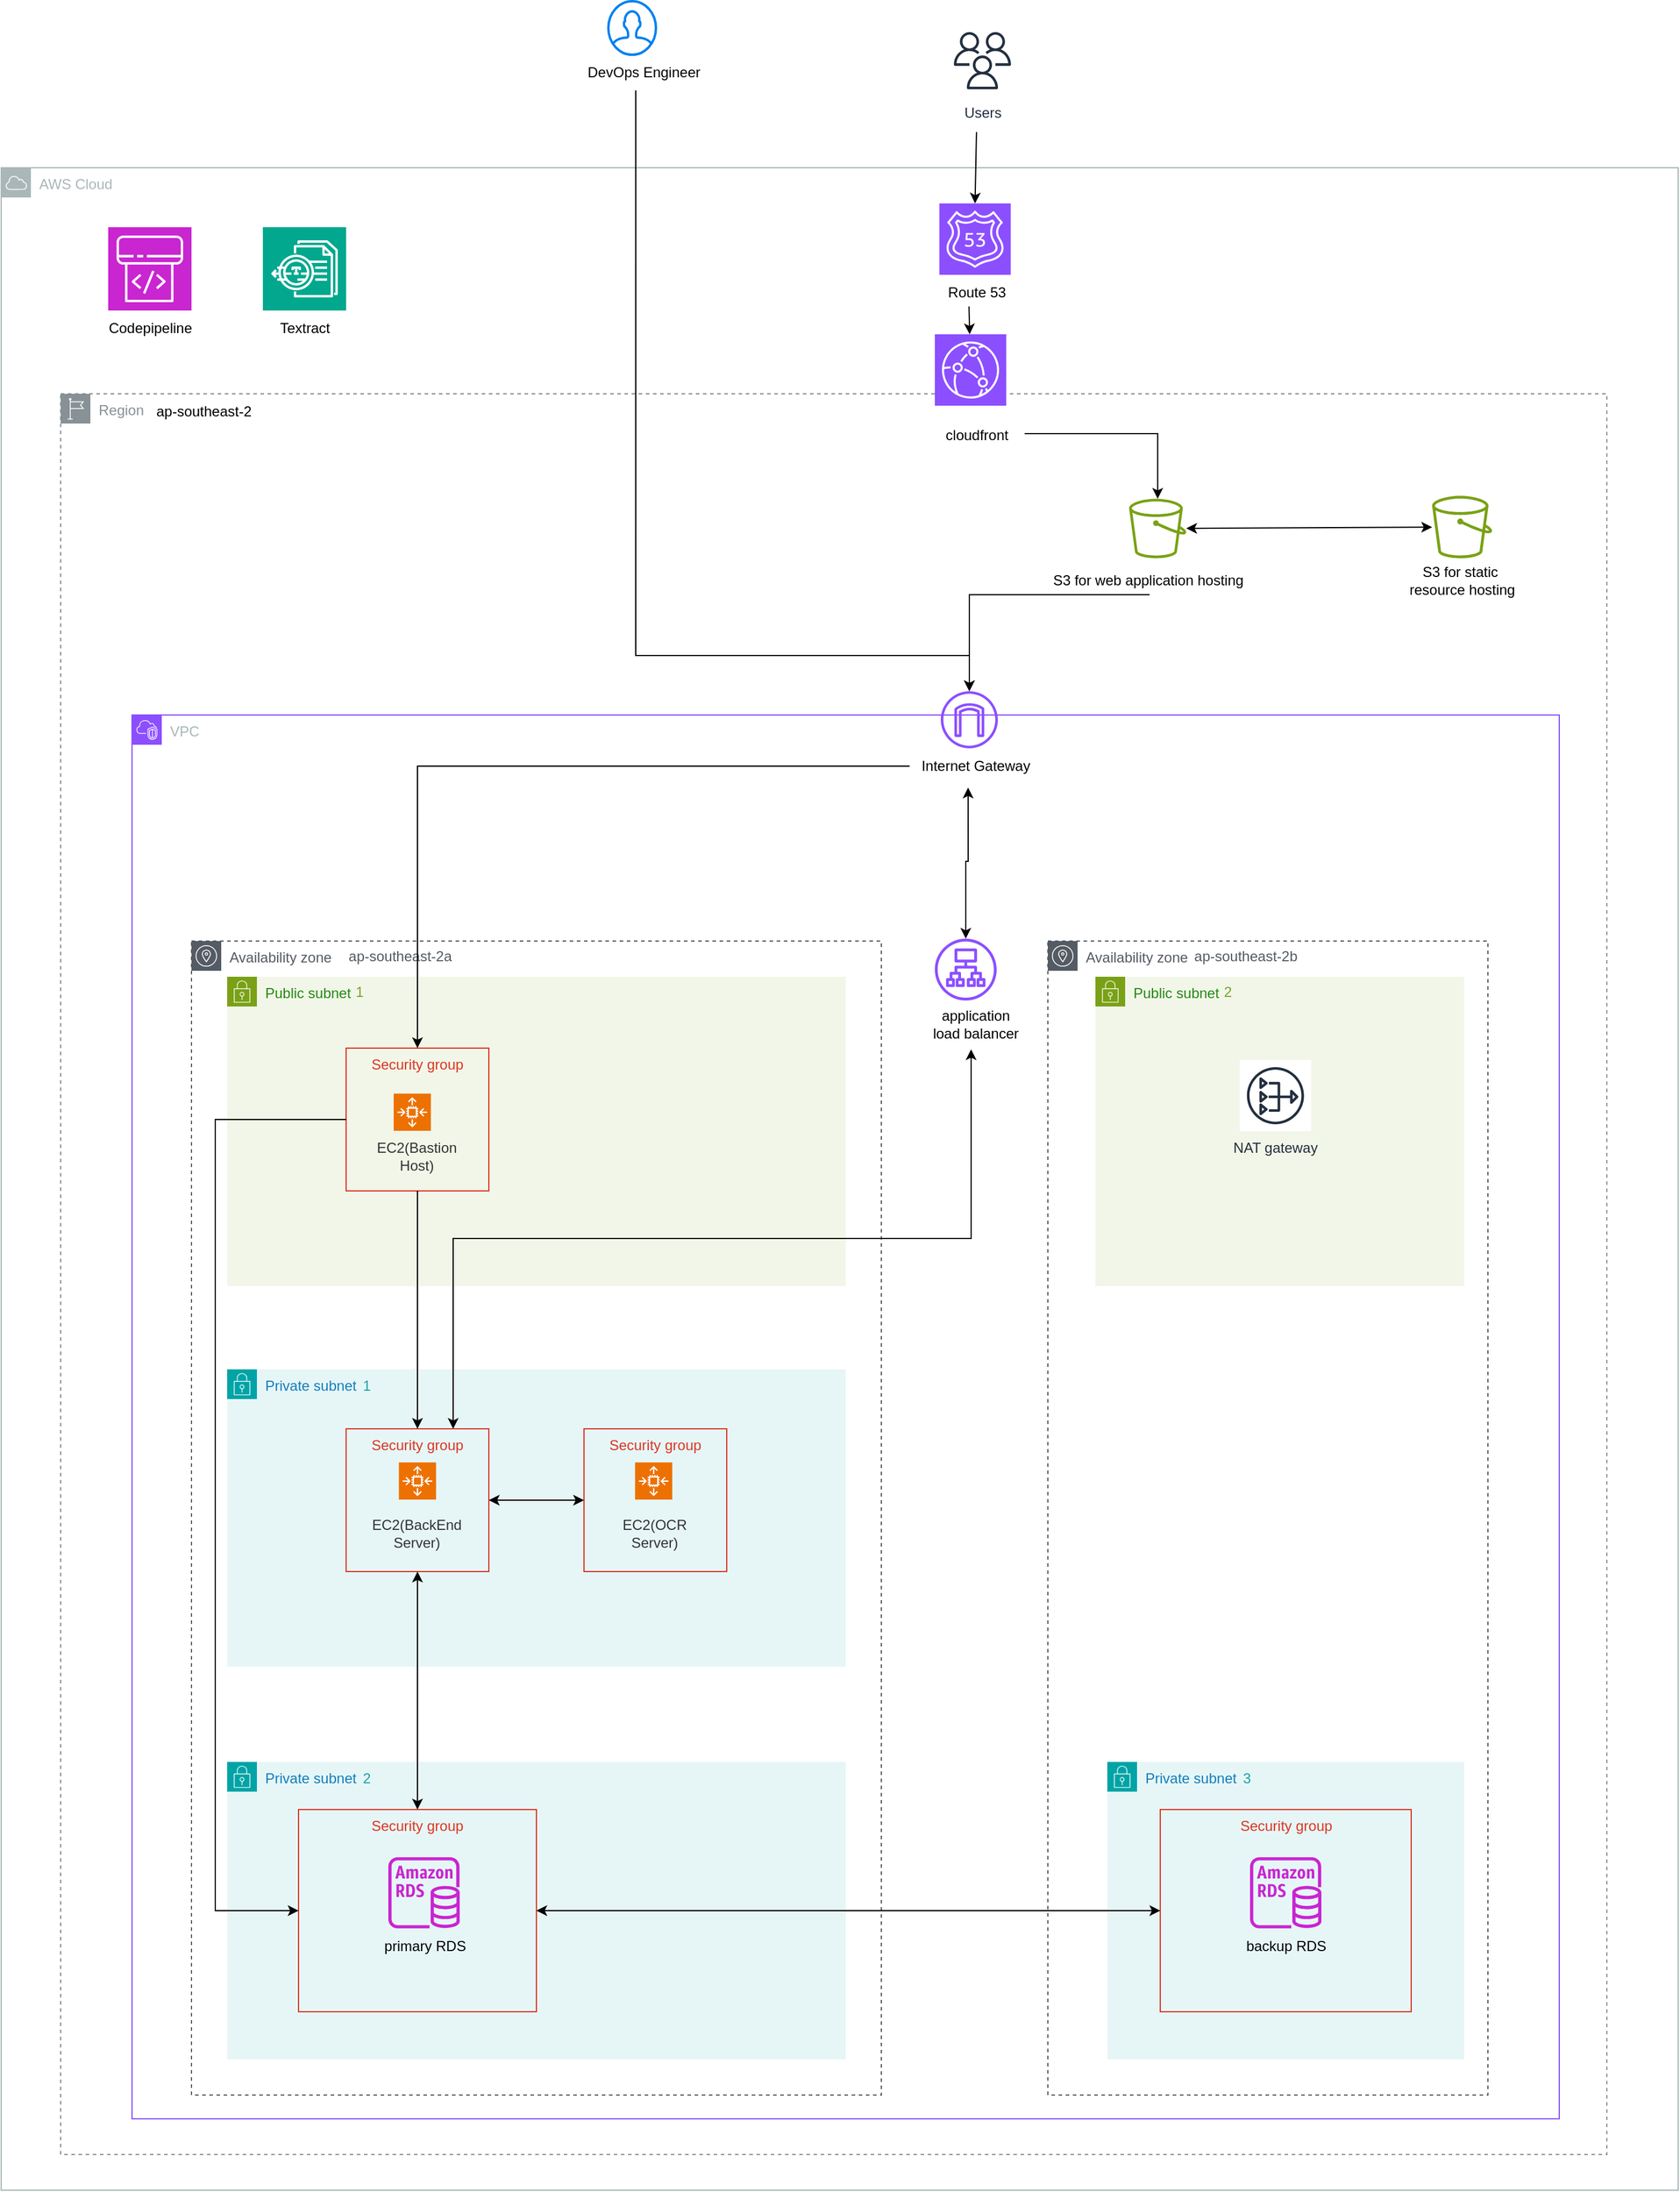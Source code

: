 <mxfile version="26.0.3">
  <diagram name="Page-1" id="8Btx2D27Im8ZOUqlHXfs">
    <mxGraphModel dx="4177" dy="3134" grid="1" gridSize="10" guides="1" tooltips="1" connect="1" arrows="1" fold="1" page="1" pageScale="1" pageWidth="827" pageHeight="1169" math="0" shadow="0">
      <root>
        <mxCell id="0" />
        <mxCell id="1" parent="0" />
        <mxCell id="GONTffMYKAudjiqWZch5-32" value="Availability zone" style="sketch=0;outlineConnect=0;gradientColor=none;html=1;whiteSpace=wrap;fontSize=12;fontStyle=0;shape=mxgraph.aws4.group;grIcon=mxgraph.aws4.group_availability_zone;strokeColor=#545B64;fillColor=none;verticalAlign=top;align=left;spacingLeft=30;fontColor=#545B64;dashed=1;" vertex="1" parent="1">
          <mxGeometry x="-390" y="550" width="580" height="970" as="geometry" />
        </mxCell>
        <mxCell id="GONTffMYKAudjiqWZch5-1" value="AWS Cloud" style="sketch=0;outlineConnect=0;gradientColor=none;html=1;whiteSpace=wrap;fontSize=12;fontStyle=0;shape=mxgraph.aws4.group;grIcon=mxgraph.aws4.group_aws_cloud;strokeColor=#AAB7B8;fillColor=none;verticalAlign=top;align=left;spacingLeft=30;fontColor=#AAB7B8;dashed=0;" vertex="1" parent="1">
          <mxGeometry x="-550" y="-100" width="1410" height="1700" as="geometry" />
        </mxCell>
        <mxCell id="GONTffMYKAudjiqWZch5-2" value="Region" style="sketch=0;outlineConnect=0;gradientColor=none;html=1;whiteSpace=wrap;fontSize=12;fontStyle=0;shape=mxgraph.aws4.group;grIcon=mxgraph.aws4.group_region;strokeColor=#879196;fillColor=none;verticalAlign=top;align=left;spacingLeft=30;fontColor=#879196;dashed=1;" vertex="1" parent="1">
          <mxGeometry x="-500" y="90" width="1300" height="1480" as="geometry" />
        </mxCell>
        <mxCell id="GONTffMYKAudjiqWZch5-3" value="ap-southeast-2" style="text;html=1;align=center;verticalAlign=middle;resizable=0;points=[];autosize=1;strokeColor=none;fillColor=none;" vertex="1" parent="1">
          <mxGeometry x="-430" y="90" width="100" height="30" as="geometry" />
        </mxCell>
        <mxCell id="GONTffMYKAudjiqWZch5-4" value="VPC" style="points=[[0,0],[0.25,0],[0.5,0],[0.75,0],[1,0],[1,0.25],[1,0.5],[1,0.75],[1,1],[0.75,1],[0.5,1],[0.25,1],[0,1],[0,0.75],[0,0.5],[0,0.25]];outlineConnect=0;gradientColor=none;html=1;whiteSpace=wrap;fontSize=12;fontStyle=0;container=0;pointerEvents=0;collapsible=0;recursiveResize=0;shape=mxgraph.aws4.group;grIcon=mxgraph.aws4.group_vpc2;strokeColor=#8C4FFF;fillColor=none;verticalAlign=top;align=left;spacingLeft=30;fontColor=#AAB7B8;dashed=0;" vertex="1" parent="1">
          <mxGeometry x="-440" y="360" width="1200" height="1180" as="geometry" />
        </mxCell>
        <mxCell id="GONTffMYKAudjiqWZch5-5" value="Users" style="sketch=0;outlineConnect=0;fontColor=#232F3E;gradientColor=none;strokeColor=#232F3E;fillColor=#ffffff;dashed=0;verticalLabelPosition=bottom;verticalAlign=top;align=center;html=1;fontSize=12;fontStyle=0;aspect=fixed;shape=mxgraph.aws4.resourceIcon;resIcon=mxgraph.aws4.users;" vertex="1" parent="1">
          <mxGeometry x="245" y="-220" width="60" height="60" as="geometry" />
        </mxCell>
        <mxCell id="GONTffMYKAudjiqWZch5-6" value="" style="endArrow=classic;html=1;rounded=0;entryX=0.5;entryY=0;entryDx=0;entryDy=0;entryPerimeter=0;" edge="1" parent="1" target="GONTffMYKAudjiqWZch5-9">
          <mxGeometry width="50" height="50" relative="1" as="geometry">
            <mxPoint x="270" y="-130" as="sourcePoint" />
            <mxPoint x="160" y="340" as="targetPoint" />
          </mxGeometry>
        </mxCell>
        <mxCell id="GONTffMYKAudjiqWZch5-7" value="" style="html=1;verticalLabelPosition=bottom;align=center;labelBackgroundColor=#ffffff;verticalAlign=top;strokeWidth=2;strokeColor=#0080F0;shadow=0;dashed=0;shape=mxgraph.ios7.icons.user;" vertex="1" parent="1">
          <mxGeometry x="-39.5" y="-240" width="40" height="45" as="geometry" />
        </mxCell>
        <mxCell id="GONTffMYKAudjiqWZch5-8" value="DevOps Engineer" style="text;html=1;align=center;verticalAlign=middle;resizable=0;points=[];autosize=1;strokeColor=none;fillColor=none;" vertex="1" parent="1">
          <mxGeometry x="-70" y="-195" width="120" height="30" as="geometry" />
        </mxCell>
        <mxCell id="GONTffMYKAudjiqWZch5-9" value="" style="sketch=0;points=[[0,0,0],[0.25,0,0],[0.5,0,0],[0.75,0,0],[1,0,0],[0,1,0],[0.25,1,0],[0.5,1,0],[0.75,1,0],[1,1,0],[0,0.25,0],[0,0.5,0],[0,0.75,0],[1,0.25,0],[1,0.5,0],[1,0.75,0]];outlineConnect=0;fontColor=#232F3E;fillColor=#8C4FFF;strokeColor=#ffffff;dashed=0;verticalLabelPosition=bottom;verticalAlign=top;align=center;html=1;fontSize=12;fontStyle=0;aspect=fixed;shape=mxgraph.aws4.resourceIcon;resIcon=mxgraph.aws4.route_53;" vertex="1" parent="1">
          <mxGeometry x="238.79" y="-70" width="60" height="60" as="geometry" />
        </mxCell>
        <mxCell id="GONTffMYKAudjiqWZch5-10" value="Route 53" style="text;html=1;align=center;verticalAlign=middle;resizable=0;points=[];autosize=1;strokeColor=none;fillColor=none;" vertex="1" parent="1">
          <mxGeometry x="235" y="-10" width="70" height="30" as="geometry" />
        </mxCell>
        <mxCell id="GONTffMYKAudjiqWZch5-11" value="" style="endArrow=classic;html=1;rounded=0;exitX=0.446;exitY=1;exitDx=0;exitDy=0;exitPerimeter=0;edgeStyle=orthogonalEdgeStyle;" edge="1" parent="1" source="GONTffMYKAudjiqWZch5-8" target="GONTffMYKAudjiqWZch5-12">
          <mxGeometry width="50" height="50" relative="1" as="geometry">
            <mxPoint x="91" y="80" as="sourcePoint" />
            <mxPoint x="141" y="30" as="targetPoint" />
            <Array as="points">
              <mxPoint x="-16" y="310" />
              <mxPoint x="264" y="310" />
            </Array>
          </mxGeometry>
        </mxCell>
        <mxCell id="GONTffMYKAudjiqWZch5-13" value="" style="sketch=0;outlineConnect=0;fontColor=#232F3E;gradientColor=none;fillColor=#7AA116;strokeColor=none;dashed=0;verticalLabelPosition=bottom;verticalAlign=top;align=center;html=1;fontSize=12;fontStyle=0;aspect=fixed;pointerEvents=1;shape=mxgraph.aws4.bucket;" vertex="1" parent="1">
          <mxGeometry x="398.31" y="178.25" width="48.08" height="50" as="geometry" />
        </mxCell>
        <mxCell id="GONTffMYKAudjiqWZch5-15" value="" style="sketch=0;outlineConnect=0;fontColor=#232F3E;gradientColor=none;fillColor=#7AA116;strokeColor=none;dashed=0;verticalLabelPosition=bottom;verticalAlign=top;align=center;html=1;fontSize=12;fontStyle=0;aspect=fixed;pointerEvents=1;shape=mxgraph.aws4.bucket;" vertex="1" parent="1">
          <mxGeometry x="653.07" y="175.75" width="50.48" height="52.5" as="geometry" />
        </mxCell>
        <mxCell id="GONTffMYKAudjiqWZch5-16" value="S3 for static&amp;nbsp;&lt;div&gt;resource hosting&lt;/div&gt;" style="text;html=1;align=center;verticalAlign=middle;resizable=0;points=[];autosize=1;strokeColor=none;fillColor=none;" vertex="1" parent="1">
          <mxGeometry x="623.31" y="227" width="110" height="40" as="geometry" />
        </mxCell>
        <mxCell id="GONTffMYKAudjiqWZch5-17" value="S3 for web application hosting" style="text;html=1;align=center;verticalAlign=middle;resizable=0;points=[];autosize=1;strokeColor=none;fillColor=none;" vertex="1" parent="1">
          <mxGeometry x="323.79" y="232" width="180" height="30" as="geometry" />
        </mxCell>
        <mxCell id="GONTffMYKAudjiqWZch5-18" value="" style="endArrow=classic;startArrow=classic;html=1;rounded=0;" edge="1" parent="1" source="GONTffMYKAudjiqWZch5-13" target="GONTffMYKAudjiqWZch5-15">
          <mxGeometry width="50" height="50" relative="1" as="geometry">
            <mxPoint x="78.31" y="232" as="sourcePoint" />
            <mxPoint x="128.31" y="182" as="targetPoint" />
          </mxGeometry>
        </mxCell>
        <mxCell id="GONTffMYKAudjiqWZch5-20" value="" style="endArrow=classic;html=1;rounded=0;exitX=1.006;exitY=0.45;exitDx=0;exitDy=0;exitPerimeter=0;edgeStyle=orthogonalEdgeStyle;" edge="1" parent="1" target="GONTffMYKAudjiqWZch5-13" source="GONTffMYKAudjiqWZch5-79">
          <mxGeometry width="50" height="50" relative="1" as="geometry">
            <mxPoint x="266.31" y="81" as="sourcePoint" />
            <mxPoint x="128.31" y="182" as="targetPoint" />
          </mxGeometry>
        </mxCell>
        <mxCell id="GONTffMYKAudjiqWZch5-26" value="Private subnet" style="points=[[0,0],[0.25,0],[0.5,0],[0.75,0],[1,0],[1,0.25],[1,0.5],[1,0.75],[1,1],[0.75,1],[0.5,1],[0.25,1],[0,1],[0,0.75],[0,0.5],[0,0.25]];outlineConnect=0;gradientColor=none;html=1;whiteSpace=wrap;fontSize=12;fontStyle=0;container=1;pointerEvents=0;collapsible=0;recursiveResize=0;shape=mxgraph.aws4.group;grIcon=mxgraph.aws4.group_security_group;grStroke=0;strokeColor=#00A4A6;fillColor=#E6F6F7;verticalAlign=top;align=left;spacingLeft=30;fontColor=#147EBA;dashed=0;" vertex="1" parent="1">
          <mxGeometry x="-360" y="910" width="520" height="250" as="geometry" />
        </mxCell>
        <mxCell id="GONTffMYKAudjiqWZch5-27" value="1" style="text;html=1;align=center;verticalAlign=middle;resizable=0;points=[];autosize=1;strokeColor=none;fillColor=none;fontColor=#1DA3A5;" vertex="1" parent="GONTffMYKAudjiqWZch5-26">
          <mxGeometry x="102" y="-1" width="30" height="30" as="geometry" />
        </mxCell>
        <mxCell id="GONTffMYKAudjiqWZch5-12" value="" style="sketch=0;outlineConnect=0;fontColor=#232F3E;gradientColor=none;fillColor=#8C4FFF;strokeColor=none;dashed=0;verticalLabelPosition=bottom;verticalAlign=top;align=center;html=1;fontSize=12;fontStyle=0;aspect=fixed;pointerEvents=1;shape=mxgraph.aws4.internet_gateway;" vertex="1" parent="1">
          <mxGeometry x="240.0" y="340" width="48" height="48" as="geometry" />
        </mxCell>
        <mxCell id="GONTffMYKAudjiqWZch5-33" value="Availability zone" style="sketch=0;outlineConnect=0;gradientColor=none;html=1;whiteSpace=wrap;fontSize=12;fontStyle=0;shape=mxgraph.aws4.group;grIcon=mxgraph.aws4.group_availability_zone;strokeColor=#545B64;fillColor=none;verticalAlign=top;align=left;spacingLeft=30;fontColor=#545B64;dashed=1;" vertex="1" parent="1">
          <mxGeometry x="330" y="550" width="370" height="970" as="geometry" />
        </mxCell>
        <mxCell id="GONTffMYKAudjiqWZch5-21" value="Internet Gateway" style="text;html=1;align=center;verticalAlign=middle;resizable=0;points=[];autosize=1;strokeColor=none;fillColor=none;" vertex="1" parent="1">
          <mxGeometry x="213.79" y="388" width="110" height="30" as="geometry" />
        </mxCell>
        <mxCell id="GONTffMYKAudjiqWZch5-22" value="Public subnet" style="points=[[0,0],[0.25,0],[0.5,0],[0.75,0],[1,0],[1,0.25],[1,0.5],[1,0.75],[1,1],[0.75,1],[0.5,1],[0.25,1],[0,1],[0,0.75],[0,0.5],[0,0.25]];outlineConnect=0;gradientColor=none;html=1;whiteSpace=wrap;fontSize=12;fontStyle=0;container=1;pointerEvents=0;collapsible=0;recursiveResize=0;shape=mxgraph.aws4.group;grIcon=mxgraph.aws4.group_security_group;grStroke=0;strokeColor=#7AA116;fillColor=#F2F6E8;verticalAlign=top;align=left;spacingLeft=30;fontColor=#248814;dashed=0;" vertex="1" parent="1">
          <mxGeometry x="-360" y="580" width="520" height="260" as="geometry" />
        </mxCell>
        <mxCell id="GONTffMYKAudjiqWZch5-23" value="1" style="text;html=1;align=center;verticalAlign=middle;resizable=0;points=[];autosize=1;strokeColor=none;fillColor=none;fontColor=#7CA032;" vertex="1" parent="GONTffMYKAudjiqWZch5-22">
          <mxGeometry x="96" y="-2" width="30" height="30" as="geometry" />
        </mxCell>
        <mxCell id="GONTffMYKAudjiqWZch5-58" value="Security group" style="fillColor=none;strokeColor=#DD3522;verticalAlign=top;fontStyle=0;fontColor=#DD3522;whiteSpace=wrap;html=1;container=0;" vertex="1" parent="GONTffMYKAudjiqWZch5-22">
          <mxGeometry x="100" y="60" width="120.0" height="120" as="geometry" />
        </mxCell>
        <mxCell id="GONTffMYKAudjiqWZch5-62" value="" style="sketch=0;points=[[0,0,0],[0.25,0,0],[0.5,0,0],[0.75,0,0],[1,0,0],[0,1,0],[0.25,1,0],[0.5,1,0],[0.75,1,0],[1,1,0],[0,0.25,0],[0,0.5,0],[0,0.75,0],[1,0.25,0],[1,0.5,0],[1,0.75,0]];outlineConnect=0;fontColor=#232F3E;fillColor=#ED7100;strokeColor=#ffffff;dashed=0;verticalLabelPosition=bottom;verticalAlign=top;align=center;html=1;fontSize=12;fontStyle=0;aspect=fixed;shape=mxgraph.aws4.resourceIcon;resIcon=mxgraph.aws4.auto_scaling2;" vertex="1" parent="GONTffMYKAudjiqWZch5-22">
          <mxGeometry x="139.998" y="98.235" width="31.28" height="31.28" as="geometry" />
        </mxCell>
        <mxCell id="GONTffMYKAudjiqWZch5-63" value="EC2(Bastion Host)" style="whiteSpace=wrap;html=1;fillColor=none;fontColor=#333333;strokeColor=none;" vertex="1" parent="GONTffMYKAudjiqWZch5-22">
          <mxGeometry x="117.346" y="139.997" width="85.308" height="21.176" as="geometry" />
        </mxCell>
        <mxCell id="GONTffMYKAudjiqWZch5-24" value="Public subnet" style="points=[[0,0],[0.25,0],[0.5,0],[0.75,0],[1,0],[1,0.25],[1,0.5],[1,0.75],[1,1],[0.75,1],[0.5,1],[0.25,1],[0,1],[0,0.75],[0,0.5],[0,0.25]];outlineConnect=0;gradientColor=none;html=1;whiteSpace=wrap;fontSize=12;fontStyle=0;container=1;pointerEvents=0;collapsible=0;recursiveResize=0;shape=mxgraph.aws4.group;grIcon=mxgraph.aws4.group_security_group;grStroke=0;strokeColor=#7AA116;fillColor=#F2F6E8;verticalAlign=top;align=left;spacingLeft=30;fontColor=#248814;dashed=0;" vertex="1" parent="1">
          <mxGeometry x="370" y="580" width="310" height="260" as="geometry" />
        </mxCell>
        <mxCell id="GONTffMYKAudjiqWZch5-25" value="2" style="text;html=1;align=center;verticalAlign=middle;resizable=0;points=[];autosize=1;strokeColor=none;fillColor=none;fontColor=#7CA032;" vertex="1" parent="GONTffMYKAudjiqWZch5-24">
          <mxGeometry x="96" y="-2" width="30" height="30" as="geometry" />
        </mxCell>
        <mxCell id="GONTffMYKAudjiqWZch5-28" value="Private subnet" style="points=[[0,0],[0.25,0],[0.5,0],[0.75,0],[1,0],[1,0.25],[1,0.5],[1,0.75],[1,1],[0.75,1],[0.5,1],[0.25,1],[0,1],[0,0.75],[0,0.5],[0,0.25]];outlineConnect=0;gradientColor=none;html=1;whiteSpace=wrap;fontSize=12;fontStyle=0;container=1;pointerEvents=0;collapsible=0;recursiveResize=0;shape=mxgraph.aws4.group;grIcon=mxgraph.aws4.group_security_group;grStroke=0;strokeColor=#00A4A6;fillColor=#E6F6F7;verticalAlign=top;align=left;spacingLeft=30;fontColor=#147EBA;dashed=0;" vertex="1" parent="1">
          <mxGeometry x="-360" y="1240" width="520" height="250" as="geometry" />
        </mxCell>
        <mxCell id="GONTffMYKAudjiqWZch5-50" value="Security group" style="fillColor=none;strokeColor=#DD3522;verticalAlign=top;fontStyle=0;fontColor=#DD3522;whiteSpace=wrap;html=1;" vertex="1" parent="GONTffMYKAudjiqWZch5-28">
          <mxGeometry x="60" y="40" width="200" height="170" as="geometry" />
        </mxCell>
        <mxCell id="GONTffMYKAudjiqWZch5-29" value="2" style="text;html=1;align=center;verticalAlign=middle;resizable=0;points=[];autosize=1;strokeColor=none;fillColor=none;fontColor=#1DA3A5;" vertex="1" parent="GONTffMYKAudjiqWZch5-28">
          <mxGeometry x="102" y="-1" width="30" height="30" as="geometry" />
        </mxCell>
        <mxCell id="GONTffMYKAudjiqWZch5-47" value="" style="sketch=0;outlineConnect=0;fontColor=#232F3E;gradientColor=none;fillColor=#C925D1;strokeColor=none;dashed=0;verticalLabelPosition=bottom;verticalAlign=top;align=center;html=1;fontSize=12;fontStyle=0;aspect=fixed;pointerEvents=1;shape=mxgraph.aws4.rds_instance;" vertex="1" parent="GONTffMYKAudjiqWZch5-28">
          <mxGeometry x="135.5" y="80" width="60" height="60" as="geometry" />
        </mxCell>
        <mxCell id="GONTffMYKAudjiqWZch5-73" value="primary RDS" style="text;html=1;align=center;verticalAlign=middle;resizable=0;points=[];autosize=1;strokeColor=none;fillColor=none;" vertex="1" parent="GONTffMYKAudjiqWZch5-28">
          <mxGeometry x="120.5" y="140" width="90" height="30" as="geometry" />
        </mxCell>
        <mxCell id="GONTffMYKAudjiqWZch5-30" value="Private subnet" style="points=[[0,0],[0.25,0],[0.5,0],[0.75,0],[1,0],[1,0.25],[1,0.5],[1,0.75],[1,1],[0.75,1],[0.5,1],[0.25,1],[0,1],[0,0.75],[0,0.5],[0,0.25]];outlineConnect=0;gradientColor=none;html=1;whiteSpace=wrap;fontSize=12;fontStyle=0;container=1;pointerEvents=0;collapsible=0;recursiveResize=0;shape=mxgraph.aws4.group;grIcon=mxgraph.aws4.group_security_group;grStroke=0;strokeColor=#00A4A6;fillColor=#E6F6F7;verticalAlign=top;align=left;spacingLeft=30;fontColor=#147EBA;dashed=0;" vertex="1" parent="1">
          <mxGeometry x="380" y="1240" width="300" height="250" as="geometry" />
        </mxCell>
        <mxCell id="GONTffMYKAudjiqWZch5-31" value="3" style="text;html=1;align=center;verticalAlign=middle;resizable=0;points=[];autosize=1;strokeColor=none;fillColor=none;fontColor=#1DA3A5;" vertex="1" parent="GONTffMYKAudjiqWZch5-30">
          <mxGeometry x="102" y="-1" width="30" height="30" as="geometry" />
        </mxCell>
        <mxCell id="GONTffMYKAudjiqWZch5-49" value="Security group" style="fillColor=none;strokeColor=#DD3522;verticalAlign=top;fontStyle=0;fontColor=#DD3522;whiteSpace=wrap;html=1;" vertex="1" parent="GONTffMYKAudjiqWZch5-30">
          <mxGeometry x="44.5" y="40" width="211" height="170" as="geometry" />
        </mxCell>
        <mxCell id="GONTffMYKAudjiqWZch5-35" value="" style="endArrow=classic;html=1;rounded=0;exitX=0.51;exitY=0.897;exitDx=0;exitDy=0;exitPerimeter=0;edgeStyle=orthogonalEdgeStyle;" edge="1" parent="1" source="GONTffMYKAudjiqWZch5-17" target="GONTffMYKAudjiqWZch5-12">
          <mxGeometry width="50" height="50" relative="1" as="geometry">
            <mxPoint x="446.39" y="262" as="sourcePoint" />
            <mxPoint x="284.39" y="374" as="targetPoint" />
          </mxGeometry>
        </mxCell>
        <mxCell id="GONTffMYKAudjiqWZch5-36" value="ap-southeast-2a" style="text;html=1;align=center;verticalAlign=middle;resizable=0;points=[];autosize=1;strokeColor=none;fillColor=none;fontColor=#545B63;" vertex="1" parent="1">
          <mxGeometry x="-270" y="548" width="110" height="30" as="geometry" />
        </mxCell>
        <mxCell id="GONTffMYKAudjiqWZch5-38" value="ap-southeast-2b" style="text;html=1;align=center;verticalAlign=middle;resizable=0;points=[];autosize=1;strokeColor=none;fillColor=none;fontColor=#545B63;" vertex="1" parent="1">
          <mxGeometry x="441.39" y="548" width="110" height="30" as="geometry" />
        </mxCell>
        <mxCell id="GONTffMYKAudjiqWZch5-40" value="" style="sketch=0;outlineConnect=0;fontColor=#232F3E;gradientColor=none;fillColor=#8C4FFF;strokeColor=none;dashed=0;verticalLabelPosition=bottom;verticalAlign=top;align=center;html=1;fontSize=12;fontStyle=0;aspect=fixed;pointerEvents=1;shape=mxgraph.aws4.application_load_balancer;" vertex="1" parent="1">
          <mxGeometry x="235" y="548" width="52" height="52" as="geometry" />
        </mxCell>
        <mxCell id="GONTffMYKAudjiqWZch5-41" value="application&lt;div&gt;load balancer&lt;/div&gt;" style="text;html=1;align=center;verticalAlign=middle;resizable=0;points=[];autosize=1;strokeColor=none;fillColor=none;" vertex="1" parent="1">
          <mxGeometry x="218.79" y="600" width="100" height="40" as="geometry" />
        </mxCell>
        <mxCell id="GONTffMYKAudjiqWZch5-46" value="NAT gateway" style="sketch=0;outlineConnect=0;fontColor=#232F3E;gradientColor=none;strokeColor=#232F3E;fillColor=#ffffff;dashed=0;verticalLabelPosition=bottom;verticalAlign=top;align=center;html=1;fontSize=12;fontStyle=0;aspect=fixed;shape=mxgraph.aws4.resourceIcon;resIcon=mxgraph.aws4.nat_gateway;" vertex="1" parent="1">
          <mxGeometry x="491.39" y="650" width="60" height="60" as="geometry" />
        </mxCell>
        <mxCell id="GONTffMYKAudjiqWZch5-48" value="" style="sketch=0;outlineConnect=0;fontColor=#232F3E;gradientColor=none;fillColor=#C925D1;strokeColor=none;dashed=0;verticalLabelPosition=bottom;verticalAlign=top;align=center;html=1;fontSize=12;fontStyle=0;aspect=fixed;pointerEvents=1;shape=mxgraph.aws4.rds_instance;" vertex="1" parent="1">
          <mxGeometry x="500" y="1320" width="60" height="60" as="geometry" />
        </mxCell>
        <mxCell id="GONTffMYKAudjiqWZch5-51" value="" style="group" vertex="1" connectable="0" parent="1">
          <mxGeometry x="-330" y="960" width="190" height="120" as="geometry" />
        </mxCell>
        <mxCell id="GONTffMYKAudjiqWZch5-59" value="" style="group" vertex="1" connectable="0" parent="GONTffMYKAudjiqWZch5-51">
          <mxGeometry width="190" height="120" as="geometry" />
        </mxCell>
        <mxCell id="GONTffMYKAudjiqWZch5-42" value="Security group" style="fillColor=none;strokeColor=#DD3522;verticalAlign=top;fontStyle=0;fontColor=#DD3522;whiteSpace=wrap;html=1;container=1;" vertex="1" parent="GONTffMYKAudjiqWZch5-59">
          <mxGeometry x="70" width="120.0" height="120" as="geometry" />
        </mxCell>
        <mxCell id="GONTffMYKAudjiqWZch5-43" value="" style="sketch=0;points=[[0,0,0],[0.25,0,0],[0.5,0,0],[0.75,0,0],[1,0,0],[0,1,0],[0.25,1,0],[0.5,1,0],[0.75,1,0],[1,1,0],[0,0.25,0],[0,0.5,0],[0,0.75,0],[1,0.25,0],[1,0.5,0],[1,0.75,0]];outlineConnect=0;fontColor=#232F3E;fillColor=#ED7100;strokeColor=#ffffff;dashed=0;verticalLabelPosition=bottom;verticalAlign=top;align=center;html=1;fontSize=12;fontStyle=0;aspect=fixed;shape=mxgraph.aws4.resourceIcon;resIcon=mxgraph.aws4.auto_scaling2;" vertex="1" parent="GONTffMYKAudjiqWZch5-59">
          <mxGeometry x="114.358" y="28.235" width="31.28" height="31.28" as="geometry" />
        </mxCell>
        <mxCell id="GONTffMYKAudjiqWZch5-44" value="EC2(BackEnd Server)" style="whiteSpace=wrap;html=1;fillColor=none;fontColor=#333333;strokeColor=none;" vertex="1" parent="GONTffMYKAudjiqWZch5-59">
          <mxGeometry x="87.346" y="77.647" width="85.308" height="21.176" as="geometry" />
        </mxCell>
        <mxCell id="GONTffMYKAudjiqWZch5-57" value="" style="group" vertex="1" connectable="0" parent="1">
          <mxGeometry x="-60" y="960" width="120.0" height="120" as="geometry" />
        </mxCell>
        <mxCell id="GONTffMYKAudjiqWZch5-53" value="Security group" style="fillColor=none;strokeColor=#DD3522;verticalAlign=top;fontStyle=0;fontColor=#DD3522;whiteSpace=wrap;html=1;" vertex="1" parent="GONTffMYKAudjiqWZch5-57">
          <mxGeometry width="120.0" height="120" as="geometry" />
        </mxCell>
        <mxCell id="GONTffMYKAudjiqWZch5-54" value="" style="sketch=0;points=[[0,0,0],[0.25,0,0],[0.5,0,0],[0.75,0,0],[1,0,0],[0,1,0],[0.25,1,0],[0.5,1,0],[0.75,1,0],[1,1,0],[0,0.25,0],[0,0.5,0],[0,0.75,0],[1,0.25,0],[1,0.5,0],[1,0.75,0]];outlineConnect=0;fontColor=#232F3E;fillColor=#ED7100;strokeColor=#ffffff;dashed=0;verticalLabelPosition=bottom;verticalAlign=top;align=center;html=1;fontSize=12;fontStyle=0;aspect=fixed;shape=mxgraph.aws4.resourceIcon;resIcon=mxgraph.aws4.auto_scaling2;" vertex="1" parent="GONTffMYKAudjiqWZch5-57">
          <mxGeometry x="42.938" y="28.235" width="31.28" height="31.28" as="geometry" />
        </mxCell>
        <mxCell id="GONTffMYKAudjiqWZch5-55" value="EC2(OCR Server)" style="whiteSpace=wrap;html=1;fillColor=none;fontColor=#333333;strokeColor=none;" vertex="1" parent="GONTffMYKAudjiqWZch5-57">
          <mxGeometry x="17.346" y="77.647" width="85.308" height="21.176" as="geometry" />
        </mxCell>
        <mxCell id="GONTffMYKAudjiqWZch5-65" value="" style="endArrow=classic;startArrow=classic;html=1;rounded=0;exitX=1;exitY=0.5;exitDx=0;exitDy=0;entryX=0;entryY=0.5;entryDx=0;entryDy=0;" edge="1" parent="1" source="GONTffMYKAudjiqWZch5-42" target="GONTffMYKAudjiqWZch5-53">
          <mxGeometry width="50" height="50" relative="1" as="geometry">
            <mxPoint x="270" y="760" as="sourcePoint" />
            <mxPoint x="320" y="710" as="targetPoint" />
          </mxGeometry>
        </mxCell>
        <mxCell id="GONTffMYKAudjiqWZch5-66" value="" style="endArrow=classic;html=1;rounded=0;edgeStyle=orthogonalEdgeStyle;entryX=0.5;entryY=0;entryDx=0;entryDy=0;" edge="1" parent="1" source="GONTffMYKAudjiqWZch5-21" target="GONTffMYKAudjiqWZch5-58">
          <mxGeometry width="50" height="50" relative="1" as="geometry">
            <mxPoint x="270" y="620" as="sourcePoint" />
            <mxPoint x="320" y="570" as="targetPoint" />
          </mxGeometry>
        </mxCell>
        <mxCell id="GONTffMYKAudjiqWZch5-70" style="edgeStyle=orthogonalEdgeStyle;rounded=0;orthogonalLoop=1;jettySize=auto;html=1;exitX=0.5;exitY=1;exitDx=0;exitDy=0;entryX=0.5;entryY=0;entryDx=0;entryDy=0;" edge="1" parent="1" source="GONTffMYKAudjiqWZch5-58" target="GONTffMYKAudjiqWZch5-42">
          <mxGeometry relative="1" as="geometry" />
        </mxCell>
        <mxCell id="GONTffMYKAudjiqWZch5-72" value="backup RDS" style="text;html=1;align=center;verticalAlign=middle;resizable=0;points=[];autosize=1;strokeColor=none;fillColor=none;" vertex="1" parent="1">
          <mxGeometry x="485" y="1380" width="90" height="30" as="geometry" />
        </mxCell>
        <mxCell id="GONTffMYKAudjiqWZch5-74" value="" style="endArrow=classic;startArrow=classic;html=1;rounded=0;exitX=0.5;exitY=0;exitDx=0;exitDy=0;entryX=0.5;entryY=1;entryDx=0;entryDy=0;" edge="1" parent="1" source="GONTffMYKAudjiqWZch5-50" target="GONTffMYKAudjiqWZch5-42">
          <mxGeometry width="50" height="50" relative="1" as="geometry">
            <mxPoint x="270" y="1010" as="sourcePoint" />
            <mxPoint x="320" y="960" as="targetPoint" />
          </mxGeometry>
        </mxCell>
        <mxCell id="GONTffMYKAudjiqWZch5-75" value="" style="endArrow=classic;startArrow=classic;html=1;rounded=0;exitX=1;exitY=0.5;exitDx=0;exitDy=0;entryX=0;entryY=0.5;entryDx=0;entryDy=0;" edge="1" parent="1" source="GONTffMYKAudjiqWZch5-50" target="GONTffMYKAudjiqWZch5-49">
          <mxGeometry width="50" height="50" relative="1" as="geometry">
            <mxPoint x="270" y="1010" as="sourcePoint" />
            <mxPoint x="320" y="960" as="targetPoint" />
          </mxGeometry>
        </mxCell>
        <mxCell id="GONTffMYKAudjiqWZch5-76" value="" style="endArrow=classic;html=1;rounded=0;exitX=0;exitY=0.5;exitDx=0;exitDy=0;entryX=0;entryY=0.5;entryDx=0;entryDy=0;edgeStyle=orthogonalEdgeStyle;" edge="1" parent="1" source="GONTffMYKAudjiqWZch5-58" target="GONTffMYKAudjiqWZch5-50">
          <mxGeometry width="50" height="50" relative="1" as="geometry">
            <mxPoint x="270" y="880" as="sourcePoint" />
            <mxPoint x="320" y="830" as="targetPoint" />
            <Array as="points">
              <mxPoint x="-370" y="700" />
              <mxPoint x="-370" y="1365" />
            </Array>
          </mxGeometry>
        </mxCell>
        <mxCell id="GONTffMYKAudjiqWZch5-78" value="" style="endArrow=classic;html=1;rounded=0;exitX=0.41;exitY=0.887;exitDx=0;exitDy=0;exitPerimeter=0;" edge="1" parent="1" source="GONTffMYKAudjiqWZch5-10" target="GONTffMYKAudjiqWZch5-77">
          <mxGeometry width="50" height="50" relative="1" as="geometry">
            <mxPoint x="264" y="17" as="sourcePoint" />
            <mxPoint x="264" y="340" as="targetPoint" />
          </mxGeometry>
        </mxCell>
        <mxCell id="GONTffMYKAudjiqWZch5-77" value="" style="sketch=0;points=[[0,0,0],[0.25,0,0],[0.5,0,0],[0.75,0,0],[1,0,0],[0,1,0],[0.25,1,0],[0.5,1,0],[0.75,1,0],[1,1,0],[0,0.25,0],[0,0.5,0],[0,0.75,0],[1,0.25,0],[1,0.5,0],[1,0.75,0]];outlineConnect=0;fontColor=#232F3E;fillColor=#8C4FFF;strokeColor=#ffffff;dashed=0;verticalLabelPosition=bottom;verticalAlign=top;align=center;html=1;fontSize=12;fontStyle=0;aspect=fixed;shape=mxgraph.aws4.resourceIcon;resIcon=mxgraph.aws4.cloudfront;" vertex="1" parent="1">
          <mxGeometry x="235" y="40" width="60" height="60" as="geometry" />
        </mxCell>
        <mxCell id="GONTffMYKAudjiqWZch5-79" value="cloudfront" style="text;html=1;align=center;verticalAlign=middle;resizable=0;points=[];autosize=1;strokeColor=none;fillColor=none;" vertex="1" parent="1">
          <mxGeometry x="230" y="110" width="80" height="30" as="geometry" />
        </mxCell>
        <mxCell id="GONTffMYKAudjiqWZch5-80" value="" style="endArrow=classic;html=1;rounded=0;exitX=0.447;exitY=1.1;exitDx=0;exitDy=0;exitPerimeter=0;edgeStyle=orthogonalEdgeStyle;startArrow=classic;startFill=1;" edge="1" parent="1" source="GONTffMYKAudjiqWZch5-21" target="GONTffMYKAudjiqWZch5-40">
          <mxGeometry width="50" height="50" relative="1" as="geometry">
            <mxPoint x="270" y="940" as="sourcePoint" />
            <mxPoint x="320" y="890" as="targetPoint" />
          </mxGeometry>
        </mxCell>
        <mxCell id="GONTffMYKAudjiqWZch5-82" value="" style="endArrow=classic;html=1;rounded=0;exitX=0.467;exitY=1.025;exitDx=0;exitDy=0;exitPerimeter=0;entryX=0.75;entryY=0;entryDx=0;entryDy=0;edgeStyle=orthogonalEdgeStyle;startArrow=classic;startFill=1;" edge="1" parent="1" source="GONTffMYKAudjiqWZch5-41" target="GONTffMYKAudjiqWZch5-42">
          <mxGeometry width="50" height="50" relative="1" as="geometry">
            <mxPoint x="270" y="940" as="sourcePoint" />
            <mxPoint x="320" y="890" as="targetPoint" />
          </mxGeometry>
        </mxCell>
        <mxCell id="GONTffMYKAudjiqWZch5-83" value="" style="sketch=0;points=[[0,0,0],[0.25,0,0],[0.5,0,0],[0.75,0,0],[1,0,0],[0,1,0],[0.25,1,0],[0.5,1,0],[0.75,1,0],[1,1,0],[0,0.25,0],[0,0.5,0],[0,0.75,0],[1,0.25,0],[1,0.5,0],[1,0.75,0]];outlineConnect=0;fontColor=#232F3E;fillColor=#C925D1;strokeColor=#ffffff;dashed=0;verticalLabelPosition=bottom;verticalAlign=top;align=center;html=1;fontSize=12;fontStyle=0;aspect=fixed;shape=mxgraph.aws4.resourceIcon;resIcon=mxgraph.aws4.codepipeline;" vertex="1" parent="1">
          <mxGeometry x="-460" y="-50" width="70" height="70" as="geometry" />
        </mxCell>
        <mxCell id="GONTffMYKAudjiqWZch5-84" value="Codepipeline" style="text;html=1;align=center;verticalAlign=middle;resizable=0;points=[];autosize=1;strokeColor=none;fillColor=none;" vertex="1" parent="1">
          <mxGeometry x="-470" y="20" width="90" height="30" as="geometry" />
        </mxCell>
        <mxCell id="GONTffMYKAudjiqWZch5-85" value="" style="sketch=0;points=[[0,0,0],[0.25,0,0],[0.5,0,0],[0.75,0,0],[1,0,0],[0,1,0],[0.25,1,0],[0.5,1,0],[0.75,1,0],[1,1,0],[0,0.25,0],[0,0.5,0],[0,0.75,0],[1,0.25,0],[1,0.5,0],[1,0.75,0]];outlineConnect=0;fontColor=#232F3E;fillColor=#01A88D;strokeColor=#ffffff;dashed=0;verticalLabelPosition=bottom;verticalAlign=top;align=center;html=1;fontSize=12;fontStyle=0;aspect=fixed;shape=mxgraph.aws4.resourceIcon;resIcon=mxgraph.aws4.textract;" vertex="1" parent="1">
          <mxGeometry x="-330" y="-50" width="70" height="70" as="geometry" />
        </mxCell>
        <mxCell id="GONTffMYKAudjiqWZch5-86" value="Textract" style="text;html=1;align=center;verticalAlign=middle;resizable=0;points=[];autosize=1;strokeColor=none;fillColor=none;" vertex="1" parent="1">
          <mxGeometry x="-330" y="20" width="70" height="30" as="geometry" />
        </mxCell>
      </root>
    </mxGraphModel>
  </diagram>
</mxfile>

